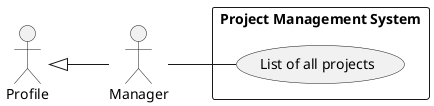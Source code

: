 @startuml
left to right direction

:Profile: as Profile
Profile <|-- :Manager:

rectangle "Project Management System"{

:Manager: as Manager
Manager -- (List of all projects)

}
@enduml